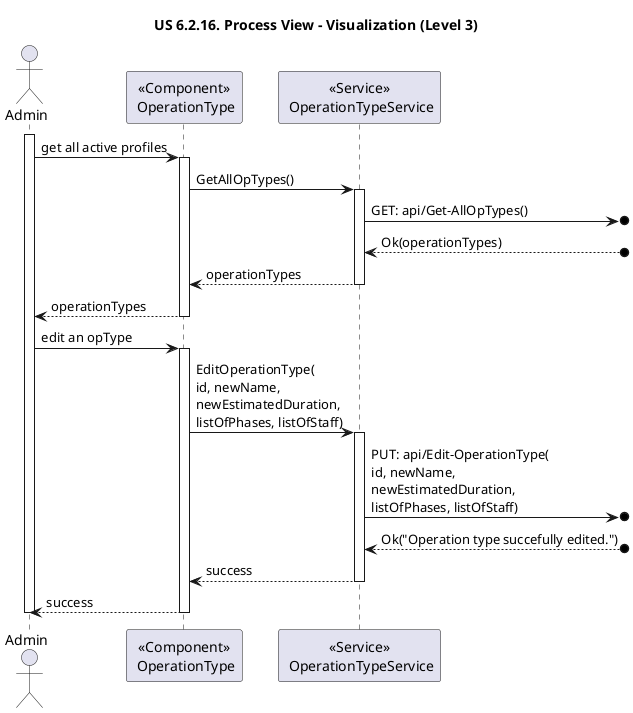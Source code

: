 @startuml
title "US 6.2.16. Process View - Visualization (Level 3)"

actor Admin
participant "<<Component>>\n OperationType" as USER
participant "<<Service>>\n OperationTypeService" as SERV

activate Admin
    Admin -> USER : get all active profiles
    activate USER
        USER -> SERV : GetAllOpTypes()
        activate SERV
            SERV ->o] : GET: api/Get-AllOpTypes()
            SERV <--o] : Ok(operationTypes)
            SERV --> USER : operationTypes
        deactivate SERV
        USER --> Admin : operationTypes
    deactivate USER

    Admin -> USER : edit an opType
        activate USER
            USER -> SERV : EditOperationType(\nid, newName,\nnewEstimatedDuration,\nlistOfPhases, listOfStaff)
            activate SERV
                SERV ->o] : PUT: api/Edit-OperationType(\nid, newName,\nnewEstimatedDuration,\nlistOfPhases, listOfStaff)
                SERV <--o] : Ok("Operation type succefully edited.")
                SERV --> USER : success
            deactivate SERV
            USER --> Admin : success
        deactivate USER
deactivate Admin
@enduml